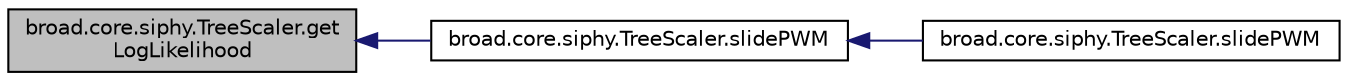 digraph "broad.core.siphy.TreeScaler.getLogLikelihood"
{
  edge [fontname="Helvetica",fontsize="10",labelfontname="Helvetica",labelfontsize="10"];
  node [fontname="Helvetica",fontsize="10",shape=record];
  rankdir="LR";
  Node1 [label="broad.core.siphy.TreeScaler.get\lLogLikelihood",height=0.2,width=0.4,color="black", fillcolor="grey75", style="filled" fontcolor="black"];
  Node1 -> Node2 [dir="back",color="midnightblue",fontsize="10",style="solid",fontname="Helvetica"];
  Node2 [label="broad.core.siphy.TreeScaler.slidePWM",height=0.2,width=0.4,color="black", fillcolor="white", style="filled",URL="$classbroad_1_1core_1_1siphy_1_1_tree_scaler.html#ab203584b3ace8a8a7c80781f94dde180"];
  Node2 -> Node3 [dir="back",color="midnightblue",fontsize="10",style="solid",fontname="Helvetica"];
  Node3 [label="broad.core.siphy.TreeScaler.slidePWM",height=0.2,width=0.4,color="black", fillcolor="white", style="filled",URL="$classbroad_1_1core_1_1siphy_1_1_tree_scaler.html#a45de3c44b31473586a9783d20de81554"];
}
